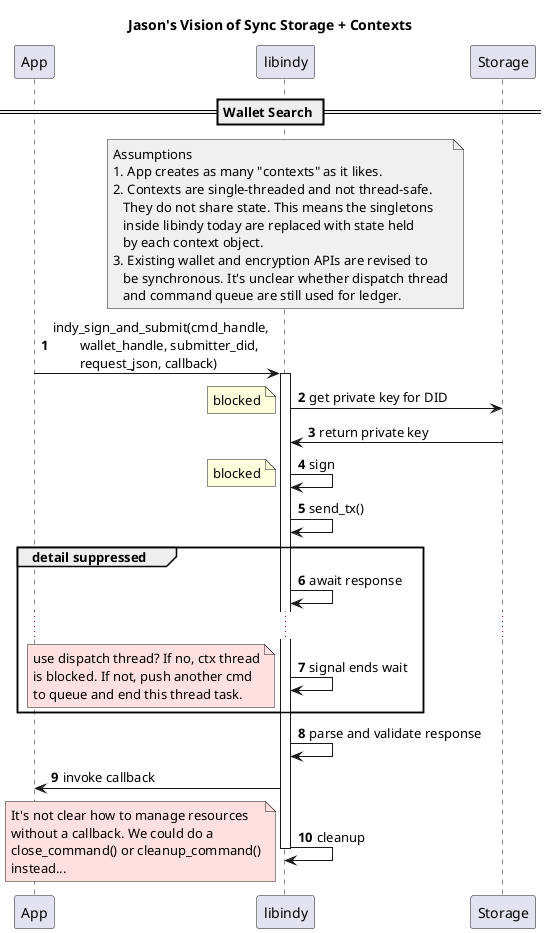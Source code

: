 @startuml

title Jason's Vision of Sync Storage + Contexts

participant App
participant libindy
participant Storage

autonumber

== Wallet Search ==
note over libindy #f0f0f0
Assumptions
1. App creates as many "contexts" as it likes.
2. Contexts are single-threaded and not thread-safe.
   They do not share state. This means the singletons
   inside libindy today are replaced with state held
   by each context object.
3. Existing wallet and encryption APIs are revised to
   be synchronous. It's unclear whether dispatch thread
   and command queue are still used for ledger.
end note

App -> libindy: indy_sign_and_submit(cmd_handle,\n\twallet_handle, submitter_did,\n\trequest_json, callback)
activate libindy
libindy -> Storage: get private key for DID
note left: blocked
Storage -> libindy: return private key
libindy -> libindy: sign
note left: blocked
libindy -> libindy: send_tx()
group detail suppressed
libindy -> libindy: await response
...
libindy -> libindy: signal ends wait
note left #ffe0e0: use dispatch thread? If no, ctx thread\nis blocked. If not, push another cmd\nto queue and end this thread task.
end
libindy -> libindy: parse and validate response
libindy -> App: invoke callback
libindy -> libindy: cleanup
note left #ffe0e0: It's not clear how to manage resources\nwithout a callback. We could do a\nclose_command() or cleanup_command()\ninstead...
deactivate libindy
@enduml